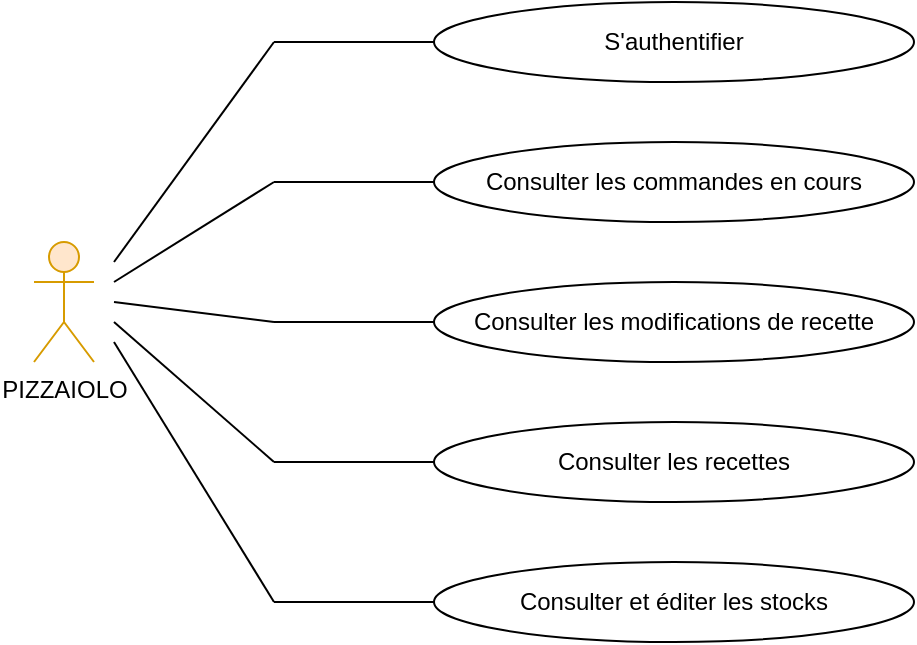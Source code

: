 <mxfile version="13.0.3" type="github">
  <diagram id="rPk13x838Z386rAraOWN" name="Page-1">
    <mxGraphModel dx="946" dy="521" grid="1" gridSize="10" guides="1" tooltips="1" connect="1" arrows="1" fold="1" page="1" pageScale="1" pageWidth="827" pageHeight="1169" math="0" shadow="0">
      <root>
        <mxCell id="0" />
        <mxCell id="1" parent="0" />
        <mxCell id="JB_AflfCaHxMsUsFs5H9-1" value="PIZZAIOLO" style="shape=umlActor;verticalLabelPosition=bottom;labelBackgroundColor=#ffffff;verticalAlign=top;html=1;outlineConnect=0;fillColor=#ffe6cc;strokeColor=#d79b00;" parent="1" vertex="1">
          <mxGeometry x="40" y="170" width="30" height="60" as="geometry" />
        </mxCell>
        <mxCell id="JB_AflfCaHxMsUsFs5H9-2" value="S&#39;authentifier" style="ellipse;whiteSpace=wrap;html=1;" parent="1" vertex="1">
          <mxGeometry x="240" y="50" width="240" height="40" as="geometry" />
        </mxCell>
        <mxCell id="JB_AflfCaHxMsUsFs5H9-3" value="Consulter les commandes en cours" style="ellipse;whiteSpace=wrap;html=1;" parent="1" vertex="1">
          <mxGeometry x="240" y="120" width="240" height="40" as="geometry" />
        </mxCell>
        <mxCell id="JB_AflfCaHxMsUsFs5H9-4" value="Consulter les modifications de recette" style="ellipse;whiteSpace=wrap;html=1;" parent="1" vertex="1">
          <mxGeometry x="240" y="190" width="240" height="40" as="geometry" />
        </mxCell>
        <mxCell id="JB_AflfCaHxMsUsFs5H9-5" value="Consulter les recettes" style="ellipse;whiteSpace=wrap;html=1;" parent="1" vertex="1">
          <mxGeometry x="240" y="260" width="240" height="40" as="geometry" />
        </mxCell>
        <mxCell id="JB_AflfCaHxMsUsFs5H9-6" value="Consulter et éditer les stocks" style="ellipse;whiteSpace=wrap;html=1;" parent="1" vertex="1">
          <mxGeometry x="240" y="330" width="240" height="40" as="geometry" />
        </mxCell>
        <mxCell id="JB_AflfCaHxMsUsFs5H9-7" value="" style="endArrow=none;html=1;entryX=0;entryY=0.5;entryDx=0;entryDy=0;" parent="1" target="JB_AflfCaHxMsUsFs5H9-2" edge="1">
          <mxGeometry width="50" height="50" relative="1" as="geometry">
            <mxPoint x="160" y="70" as="sourcePoint" />
            <mxPoint x="440" y="250" as="targetPoint" />
          </mxGeometry>
        </mxCell>
        <mxCell id="JB_AflfCaHxMsUsFs5H9-8" value="" style="endArrow=none;html=1;entryX=0;entryY=0.5;entryDx=0;entryDy=0;" parent="1" target="JB_AflfCaHxMsUsFs5H9-3" edge="1">
          <mxGeometry width="50" height="50" relative="1" as="geometry">
            <mxPoint x="160" y="140" as="sourcePoint" />
            <mxPoint x="440" y="250" as="targetPoint" />
          </mxGeometry>
        </mxCell>
        <mxCell id="JB_AflfCaHxMsUsFs5H9-9" value="" style="endArrow=none;html=1;entryX=0;entryY=0.5;entryDx=0;entryDy=0;" parent="1" target="JB_AflfCaHxMsUsFs5H9-4" edge="1">
          <mxGeometry width="50" height="50" relative="1" as="geometry">
            <mxPoint x="160" y="210" as="sourcePoint" />
            <mxPoint x="440" y="250" as="targetPoint" />
          </mxGeometry>
        </mxCell>
        <mxCell id="JB_AflfCaHxMsUsFs5H9-10" value="" style="endArrow=none;html=1;entryX=0;entryY=0.5;entryDx=0;entryDy=0;" parent="1" target="JB_AflfCaHxMsUsFs5H9-5" edge="1">
          <mxGeometry width="50" height="50" relative="1" as="geometry">
            <mxPoint x="160" y="280" as="sourcePoint" />
            <mxPoint x="440" y="250" as="targetPoint" />
          </mxGeometry>
        </mxCell>
        <mxCell id="JB_AflfCaHxMsUsFs5H9-11" value="" style="endArrow=none;html=1;entryX=0;entryY=0.5;entryDx=0;entryDy=0;" parent="1" target="JB_AflfCaHxMsUsFs5H9-6" edge="1">
          <mxGeometry width="50" height="50" relative="1" as="geometry">
            <mxPoint x="160" y="350" as="sourcePoint" />
            <mxPoint x="440" y="250" as="targetPoint" />
          </mxGeometry>
        </mxCell>
        <mxCell id="JB_AflfCaHxMsUsFs5H9-12" value="" style="endArrow=none;html=1;" parent="1" edge="1">
          <mxGeometry width="50" height="50" relative="1" as="geometry">
            <mxPoint x="80" y="180" as="sourcePoint" />
            <mxPoint x="160" y="70" as="targetPoint" />
          </mxGeometry>
        </mxCell>
        <mxCell id="JB_AflfCaHxMsUsFs5H9-13" value="" style="endArrow=none;html=1;" parent="1" edge="1">
          <mxGeometry width="50" height="50" relative="1" as="geometry">
            <mxPoint x="80" y="190" as="sourcePoint" />
            <mxPoint x="160" y="140" as="targetPoint" />
          </mxGeometry>
        </mxCell>
        <mxCell id="JB_AflfCaHxMsUsFs5H9-14" value="" style="endArrow=none;html=1;" parent="1" edge="1">
          <mxGeometry width="50" height="50" relative="1" as="geometry">
            <mxPoint x="80" y="200" as="sourcePoint" />
            <mxPoint x="160" y="210" as="targetPoint" />
          </mxGeometry>
        </mxCell>
        <mxCell id="JB_AflfCaHxMsUsFs5H9-15" value="" style="endArrow=none;html=1;" parent="1" edge="1">
          <mxGeometry width="50" height="50" relative="1" as="geometry">
            <mxPoint x="160" y="280" as="sourcePoint" />
            <mxPoint x="80" y="210" as="targetPoint" />
          </mxGeometry>
        </mxCell>
        <mxCell id="JB_AflfCaHxMsUsFs5H9-16" value="" style="endArrow=none;html=1;" parent="1" edge="1">
          <mxGeometry width="50" height="50" relative="1" as="geometry">
            <mxPoint x="160" y="350" as="sourcePoint" />
            <mxPoint x="80" y="220" as="targetPoint" />
          </mxGeometry>
        </mxCell>
      </root>
    </mxGraphModel>
  </diagram>
</mxfile>
